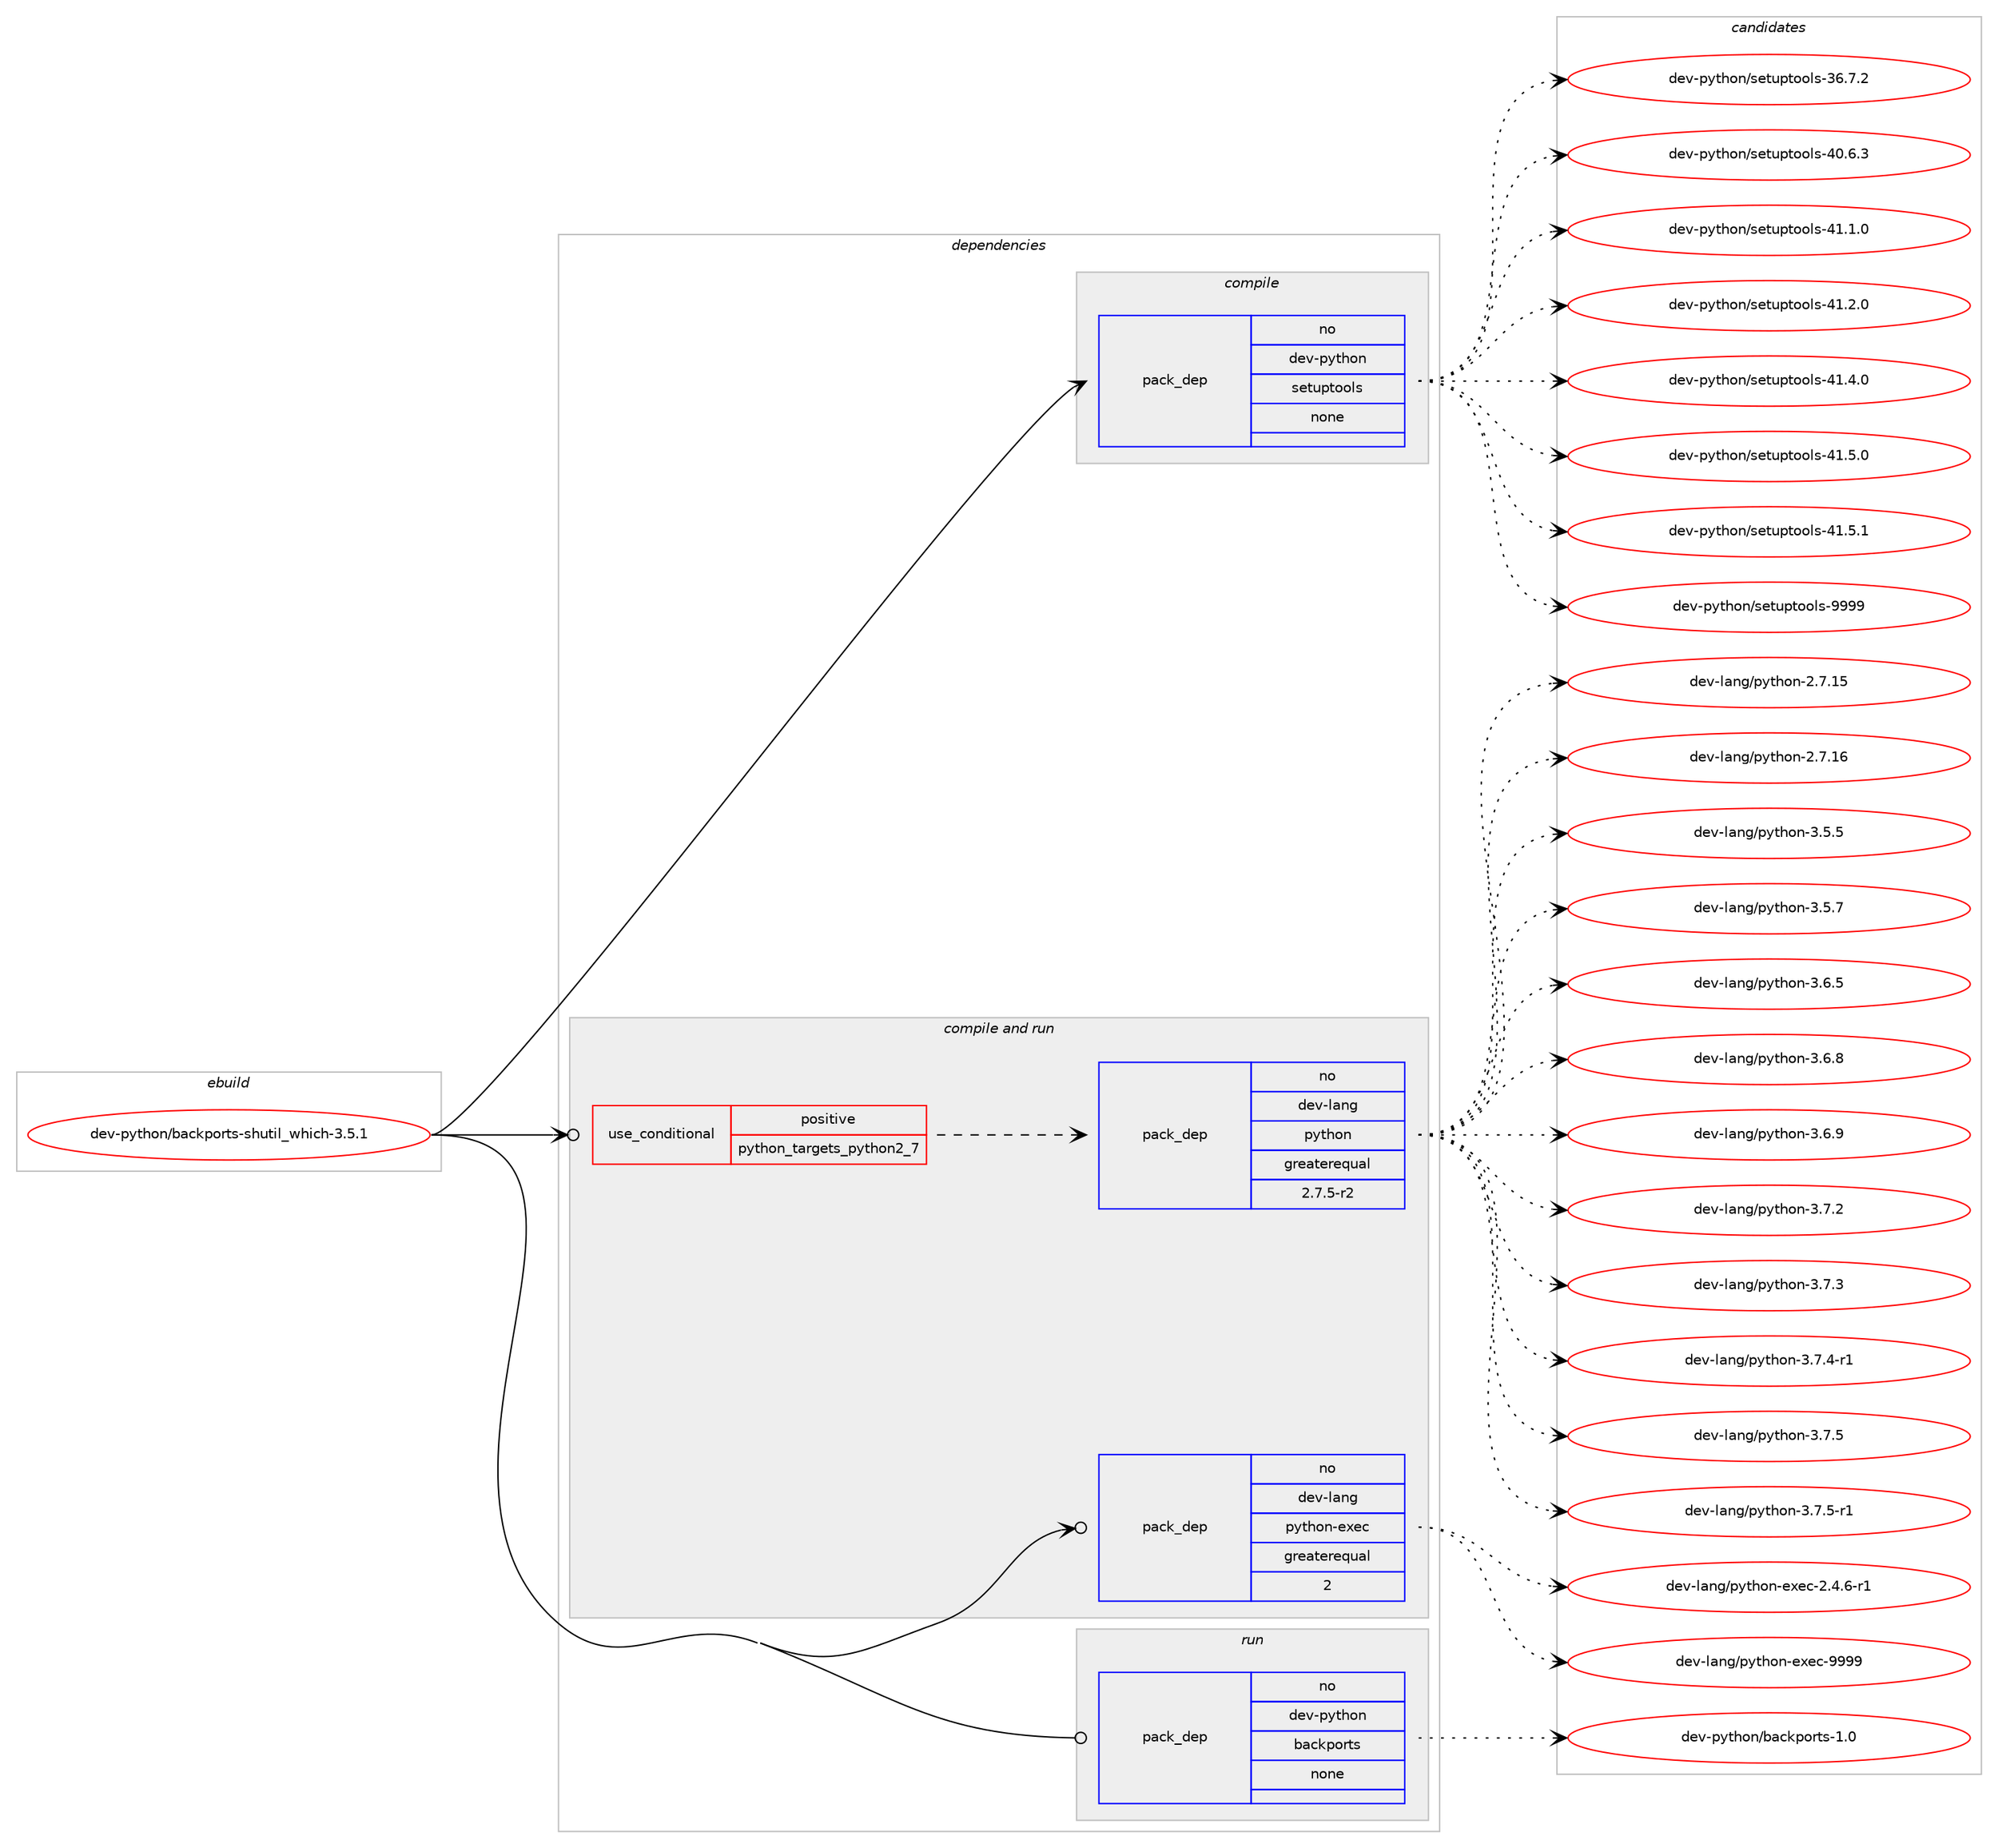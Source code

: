 digraph prolog {

# *************
# Graph options
# *************

newrank=true;
concentrate=true;
compound=true;
graph [rankdir=LR,fontname=Helvetica,fontsize=10,ranksep=1.5];#, ranksep=2.5, nodesep=0.2];
edge  [arrowhead=vee];
node  [fontname=Helvetica,fontsize=10];

# **********
# The ebuild
# **********

subgraph cluster_leftcol {
color=gray;
rank=same;
label=<<i>ebuild</i>>;
id [label="dev-python/backports-shutil_which-3.5.1", color=red, width=4, href="../dev-python/backports-shutil_which-3.5.1.svg"];
}

# ****************
# The dependencies
# ****************

subgraph cluster_midcol {
color=gray;
label=<<i>dependencies</i>>;
subgraph cluster_compile {
fillcolor="#eeeeee";
style=filled;
label=<<i>compile</i>>;
subgraph pack447558 {
dependency596012 [label=<<TABLE BORDER="0" CELLBORDER="1" CELLSPACING="0" CELLPADDING="4" WIDTH="220"><TR><TD ROWSPAN="6" CELLPADDING="30">pack_dep</TD></TR><TR><TD WIDTH="110">no</TD></TR><TR><TD>dev-python</TD></TR><TR><TD>setuptools</TD></TR><TR><TD>none</TD></TR><TR><TD></TD></TR></TABLE>>, shape=none, color=blue];
}
id:e -> dependency596012:w [weight=20,style="solid",arrowhead="vee"];
}
subgraph cluster_compileandrun {
fillcolor="#eeeeee";
style=filled;
label=<<i>compile and run</i>>;
subgraph cond136680 {
dependency596013 [label=<<TABLE BORDER="0" CELLBORDER="1" CELLSPACING="0" CELLPADDING="4"><TR><TD ROWSPAN="3" CELLPADDING="10">use_conditional</TD></TR><TR><TD>positive</TD></TR><TR><TD>python_targets_python2_7</TD></TR></TABLE>>, shape=none, color=red];
subgraph pack447559 {
dependency596014 [label=<<TABLE BORDER="0" CELLBORDER="1" CELLSPACING="0" CELLPADDING="4" WIDTH="220"><TR><TD ROWSPAN="6" CELLPADDING="30">pack_dep</TD></TR><TR><TD WIDTH="110">no</TD></TR><TR><TD>dev-lang</TD></TR><TR><TD>python</TD></TR><TR><TD>greaterequal</TD></TR><TR><TD>2.7.5-r2</TD></TR></TABLE>>, shape=none, color=blue];
}
dependency596013:e -> dependency596014:w [weight=20,style="dashed",arrowhead="vee"];
}
id:e -> dependency596013:w [weight=20,style="solid",arrowhead="odotvee"];
subgraph pack447560 {
dependency596015 [label=<<TABLE BORDER="0" CELLBORDER="1" CELLSPACING="0" CELLPADDING="4" WIDTH="220"><TR><TD ROWSPAN="6" CELLPADDING="30">pack_dep</TD></TR><TR><TD WIDTH="110">no</TD></TR><TR><TD>dev-lang</TD></TR><TR><TD>python-exec</TD></TR><TR><TD>greaterequal</TD></TR><TR><TD>2</TD></TR></TABLE>>, shape=none, color=blue];
}
id:e -> dependency596015:w [weight=20,style="solid",arrowhead="odotvee"];
}
subgraph cluster_run {
fillcolor="#eeeeee";
style=filled;
label=<<i>run</i>>;
subgraph pack447561 {
dependency596016 [label=<<TABLE BORDER="0" CELLBORDER="1" CELLSPACING="0" CELLPADDING="4" WIDTH="220"><TR><TD ROWSPAN="6" CELLPADDING="30">pack_dep</TD></TR><TR><TD WIDTH="110">no</TD></TR><TR><TD>dev-python</TD></TR><TR><TD>backports</TD></TR><TR><TD>none</TD></TR><TR><TD></TD></TR></TABLE>>, shape=none, color=blue];
}
id:e -> dependency596016:w [weight=20,style="solid",arrowhead="odot"];
}
}

# **************
# The candidates
# **************

subgraph cluster_choices {
rank=same;
color=gray;
label=<<i>candidates</i>>;

subgraph choice447558 {
color=black;
nodesep=1;
choice100101118451121211161041111104711510111611711211611111110811545515446554650 [label="dev-python/setuptools-36.7.2", color=red, width=4,href="../dev-python/setuptools-36.7.2.svg"];
choice100101118451121211161041111104711510111611711211611111110811545524846544651 [label="dev-python/setuptools-40.6.3", color=red, width=4,href="../dev-python/setuptools-40.6.3.svg"];
choice100101118451121211161041111104711510111611711211611111110811545524946494648 [label="dev-python/setuptools-41.1.0", color=red, width=4,href="../dev-python/setuptools-41.1.0.svg"];
choice100101118451121211161041111104711510111611711211611111110811545524946504648 [label="dev-python/setuptools-41.2.0", color=red, width=4,href="../dev-python/setuptools-41.2.0.svg"];
choice100101118451121211161041111104711510111611711211611111110811545524946524648 [label="dev-python/setuptools-41.4.0", color=red, width=4,href="../dev-python/setuptools-41.4.0.svg"];
choice100101118451121211161041111104711510111611711211611111110811545524946534648 [label="dev-python/setuptools-41.5.0", color=red, width=4,href="../dev-python/setuptools-41.5.0.svg"];
choice100101118451121211161041111104711510111611711211611111110811545524946534649 [label="dev-python/setuptools-41.5.1", color=red, width=4,href="../dev-python/setuptools-41.5.1.svg"];
choice10010111845112121116104111110471151011161171121161111111081154557575757 [label="dev-python/setuptools-9999", color=red, width=4,href="../dev-python/setuptools-9999.svg"];
dependency596012:e -> choice100101118451121211161041111104711510111611711211611111110811545515446554650:w [style=dotted,weight="100"];
dependency596012:e -> choice100101118451121211161041111104711510111611711211611111110811545524846544651:w [style=dotted,weight="100"];
dependency596012:e -> choice100101118451121211161041111104711510111611711211611111110811545524946494648:w [style=dotted,weight="100"];
dependency596012:e -> choice100101118451121211161041111104711510111611711211611111110811545524946504648:w [style=dotted,weight="100"];
dependency596012:e -> choice100101118451121211161041111104711510111611711211611111110811545524946524648:w [style=dotted,weight="100"];
dependency596012:e -> choice100101118451121211161041111104711510111611711211611111110811545524946534648:w [style=dotted,weight="100"];
dependency596012:e -> choice100101118451121211161041111104711510111611711211611111110811545524946534649:w [style=dotted,weight="100"];
dependency596012:e -> choice10010111845112121116104111110471151011161171121161111111081154557575757:w [style=dotted,weight="100"];
}
subgraph choice447559 {
color=black;
nodesep=1;
choice10010111845108971101034711212111610411111045504655464953 [label="dev-lang/python-2.7.15", color=red, width=4,href="../dev-lang/python-2.7.15.svg"];
choice10010111845108971101034711212111610411111045504655464954 [label="dev-lang/python-2.7.16", color=red, width=4,href="../dev-lang/python-2.7.16.svg"];
choice100101118451089711010347112121116104111110455146534653 [label="dev-lang/python-3.5.5", color=red, width=4,href="../dev-lang/python-3.5.5.svg"];
choice100101118451089711010347112121116104111110455146534655 [label="dev-lang/python-3.5.7", color=red, width=4,href="../dev-lang/python-3.5.7.svg"];
choice100101118451089711010347112121116104111110455146544653 [label="dev-lang/python-3.6.5", color=red, width=4,href="../dev-lang/python-3.6.5.svg"];
choice100101118451089711010347112121116104111110455146544656 [label="dev-lang/python-3.6.8", color=red, width=4,href="../dev-lang/python-3.6.8.svg"];
choice100101118451089711010347112121116104111110455146544657 [label="dev-lang/python-3.6.9", color=red, width=4,href="../dev-lang/python-3.6.9.svg"];
choice100101118451089711010347112121116104111110455146554650 [label="dev-lang/python-3.7.2", color=red, width=4,href="../dev-lang/python-3.7.2.svg"];
choice100101118451089711010347112121116104111110455146554651 [label="dev-lang/python-3.7.3", color=red, width=4,href="../dev-lang/python-3.7.3.svg"];
choice1001011184510897110103471121211161041111104551465546524511449 [label="dev-lang/python-3.7.4-r1", color=red, width=4,href="../dev-lang/python-3.7.4-r1.svg"];
choice100101118451089711010347112121116104111110455146554653 [label="dev-lang/python-3.7.5", color=red, width=4,href="../dev-lang/python-3.7.5.svg"];
choice1001011184510897110103471121211161041111104551465546534511449 [label="dev-lang/python-3.7.5-r1", color=red, width=4,href="../dev-lang/python-3.7.5-r1.svg"];
dependency596014:e -> choice10010111845108971101034711212111610411111045504655464953:w [style=dotted,weight="100"];
dependency596014:e -> choice10010111845108971101034711212111610411111045504655464954:w [style=dotted,weight="100"];
dependency596014:e -> choice100101118451089711010347112121116104111110455146534653:w [style=dotted,weight="100"];
dependency596014:e -> choice100101118451089711010347112121116104111110455146534655:w [style=dotted,weight="100"];
dependency596014:e -> choice100101118451089711010347112121116104111110455146544653:w [style=dotted,weight="100"];
dependency596014:e -> choice100101118451089711010347112121116104111110455146544656:w [style=dotted,weight="100"];
dependency596014:e -> choice100101118451089711010347112121116104111110455146544657:w [style=dotted,weight="100"];
dependency596014:e -> choice100101118451089711010347112121116104111110455146554650:w [style=dotted,weight="100"];
dependency596014:e -> choice100101118451089711010347112121116104111110455146554651:w [style=dotted,weight="100"];
dependency596014:e -> choice1001011184510897110103471121211161041111104551465546524511449:w [style=dotted,weight="100"];
dependency596014:e -> choice100101118451089711010347112121116104111110455146554653:w [style=dotted,weight="100"];
dependency596014:e -> choice1001011184510897110103471121211161041111104551465546534511449:w [style=dotted,weight="100"];
}
subgraph choice447560 {
color=black;
nodesep=1;
choice10010111845108971101034711212111610411111045101120101994550465246544511449 [label="dev-lang/python-exec-2.4.6-r1", color=red, width=4,href="../dev-lang/python-exec-2.4.6-r1.svg"];
choice10010111845108971101034711212111610411111045101120101994557575757 [label="dev-lang/python-exec-9999", color=red, width=4,href="../dev-lang/python-exec-9999.svg"];
dependency596015:e -> choice10010111845108971101034711212111610411111045101120101994550465246544511449:w [style=dotted,weight="100"];
dependency596015:e -> choice10010111845108971101034711212111610411111045101120101994557575757:w [style=dotted,weight="100"];
}
subgraph choice447561 {
color=black;
nodesep=1;
choice100101118451121211161041111104798979910711211111411611545494648 [label="dev-python/backports-1.0", color=red, width=4,href="../dev-python/backports-1.0.svg"];
dependency596016:e -> choice100101118451121211161041111104798979910711211111411611545494648:w [style=dotted,weight="100"];
}
}

}
